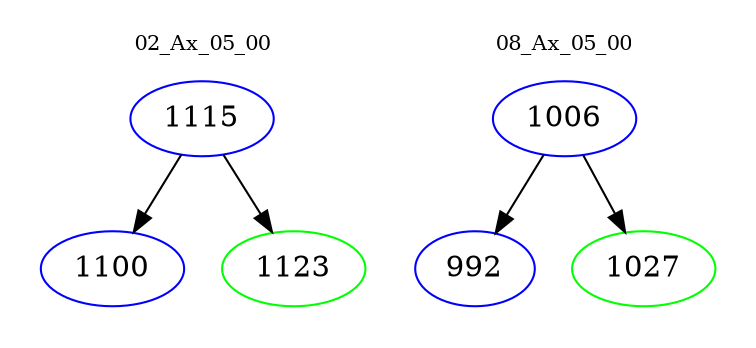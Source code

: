 digraph{
subgraph cluster_0 {
color = white
label = "02_Ax_05_00";
fontsize=10;
T0_1115 [label="1115", color="blue"]
T0_1115 -> T0_1100 [color="black"]
T0_1100 [label="1100", color="blue"]
T0_1115 -> T0_1123 [color="black"]
T0_1123 [label="1123", color="green"]
}
subgraph cluster_1 {
color = white
label = "08_Ax_05_00";
fontsize=10;
T1_1006 [label="1006", color="blue"]
T1_1006 -> T1_992 [color="black"]
T1_992 [label="992", color="blue"]
T1_1006 -> T1_1027 [color="black"]
T1_1027 [label="1027", color="green"]
}
}
